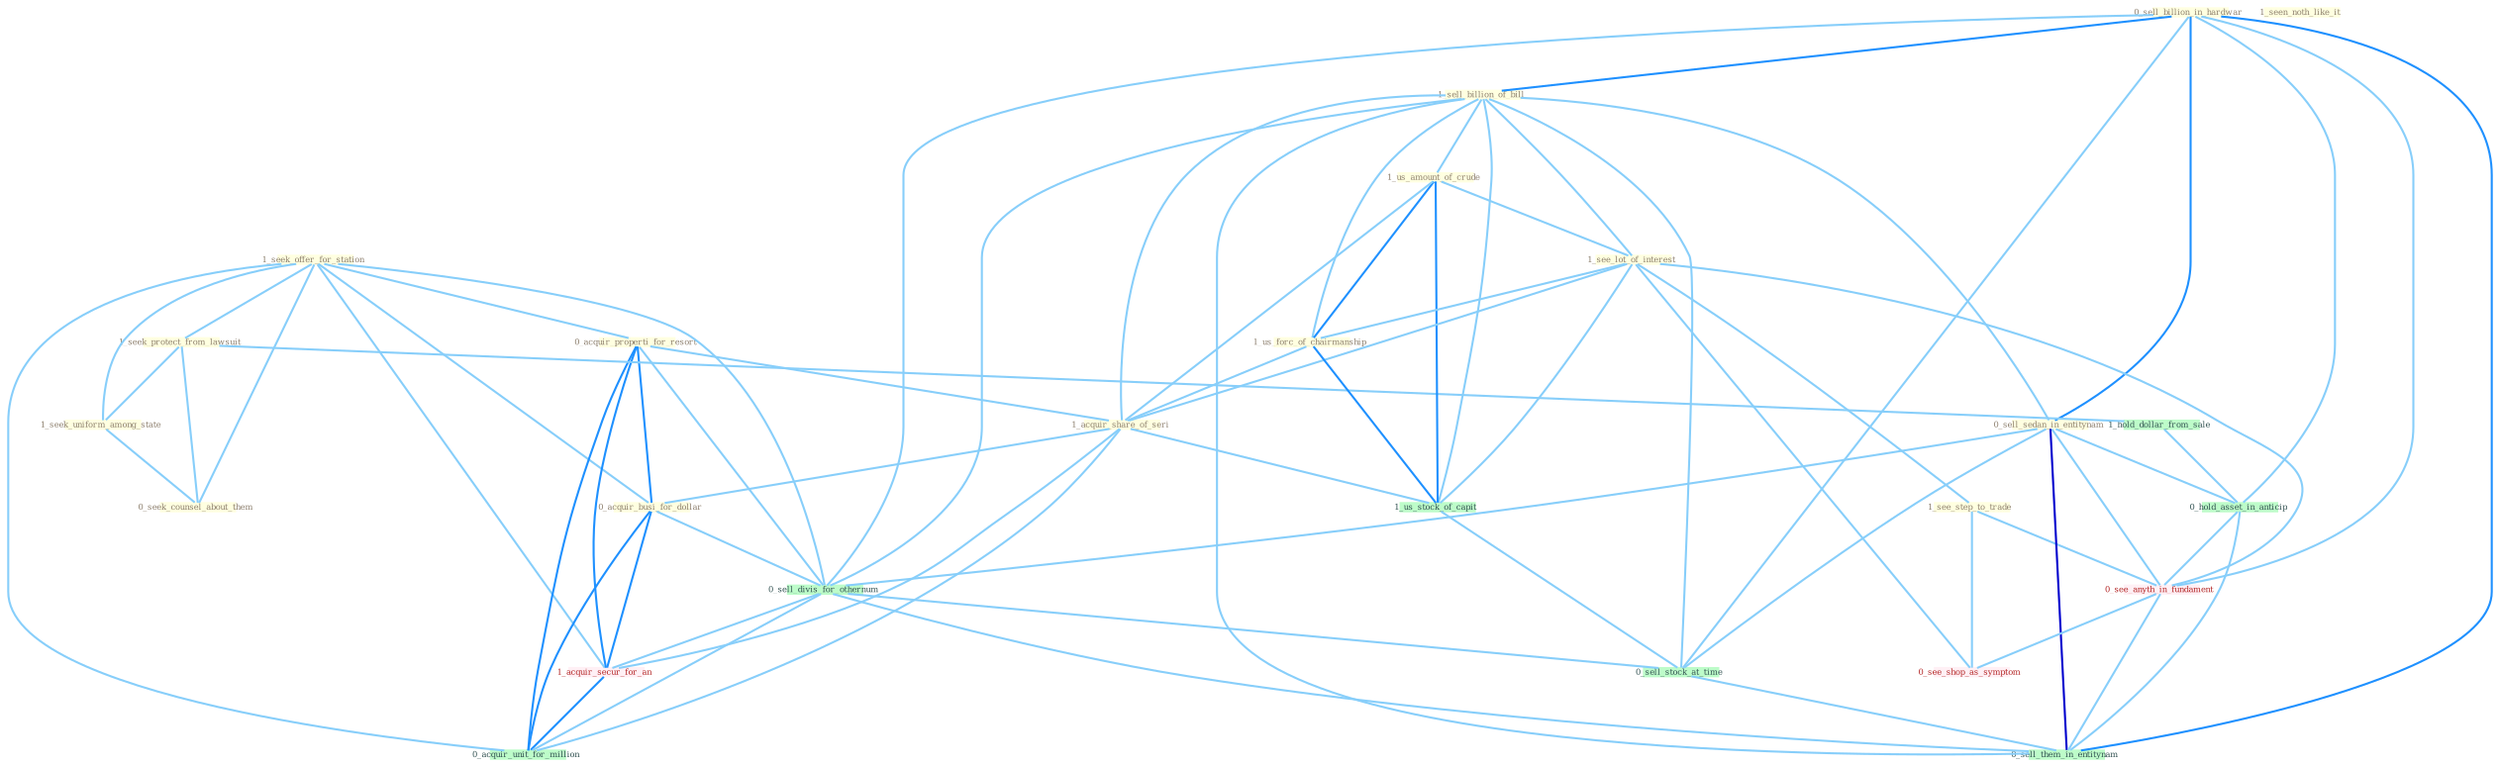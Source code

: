 Graph G{ 
    node
    [shape=polygon,style=filled,width=.5,height=.06,color="#BDFCC9",fixedsize=true,fontsize=4,
    fontcolor="#2f4f4f"];
    {node
    [color="#ffffe0", fontcolor="#8b7d6b"] "1_seek_offer_for_station " "0_acquir_properti_for_resort " "1_seen_noth_like_it " "0_sell_billion_in_hardwar " "1_seek_protect_from_lawsuit " "1_sell_billion_of_bill " "1_us_amount_of_crude " "1_see_lot_of_interest " "1_us_forc_of_chairmanship " "1_see_step_to_trade " "1_seek_uniform_among_state " "0_seek_counsel_about_them " "1_acquir_share_of_seri " "0_sell_sedan_in_entitynam " "0_acquir_busi_for_dollar "}
{node [color="#fff0f5", fontcolor="#b22222"] "1_acquir_secur_for_an " "0_see_anyth_in_fundament " "0_see_shop_as_symptom "}
edge [color="#B0E2FF"];

	"1_seek_offer_for_station " -- "0_acquir_properti_for_resort " [w="1", color="#87cefa" ];
	"1_seek_offer_for_station " -- "1_seek_protect_from_lawsuit " [w="1", color="#87cefa" ];
	"1_seek_offer_for_station " -- "1_seek_uniform_among_state " [w="1", color="#87cefa" ];
	"1_seek_offer_for_station " -- "0_seek_counsel_about_them " [w="1", color="#87cefa" ];
	"1_seek_offer_for_station " -- "0_acquir_busi_for_dollar " [w="1", color="#87cefa" ];
	"1_seek_offer_for_station " -- "0_sell_divis_for_othernum " [w="1", color="#87cefa" ];
	"1_seek_offer_for_station " -- "1_acquir_secur_for_an " [w="1", color="#87cefa" ];
	"1_seek_offer_for_station " -- "0_acquir_unit_for_million " [w="1", color="#87cefa" ];
	"0_acquir_properti_for_resort " -- "1_acquir_share_of_seri " [w="1", color="#87cefa" ];
	"0_acquir_properti_for_resort " -- "0_acquir_busi_for_dollar " [w="2", color="#1e90ff" , len=0.8];
	"0_acquir_properti_for_resort " -- "0_sell_divis_for_othernum " [w="1", color="#87cefa" ];
	"0_acquir_properti_for_resort " -- "1_acquir_secur_for_an " [w="2", color="#1e90ff" , len=0.8];
	"0_acquir_properti_for_resort " -- "0_acquir_unit_for_million " [w="2", color="#1e90ff" , len=0.8];
	"0_sell_billion_in_hardwar " -- "1_sell_billion_of_bill " [w="2", color="#1e90ff" , len=0.8];
	"0_sell_billion_in_hardwar " -- "0_sell_sedan_in_entitynam " [w="2", color="#1e90ff" , len=0.8];
	"0_sell_billion_in_hardwar " -- "0_sell_divis_for_othernum " [w="1", color="#87cefa" ];
	"0_sell_billion_in_hardwar " -- "0_hold_asset_in_anticip " [w="1", color="#87cefa" ];
	"0_sell_billion_in_hardwar " -- "0_sell_stock_at_time " [w="1", color="#87cefa" ];
	"0_sell_billion_in_hardwar " -- "0_see_anyth_in_fundament " [w="1", color="#87cefa" ];
	"0_sell_billion_in_hardwar " -- "0_sell_them_in_entitynam " [w="2", color="#1e90ff" , len=0.8];
	"1_seek_protect_from_lawsuit " -- "1_seek_uniform_among_state " [w="1", color="#87cefa" ];
	"1_seek_protect_from_lawsuit " -- "0_seek_counsel_about_them " [w="1", color="#87cefa" ];
	"1_seek_protect_from_lawsuit " -- "1_hold_dollar_from_sale " [w="1", color="#87cefa" ];
	"1_sell_billion_of_bill " -- "1_us_amount_of_crude " [w="1", color="#87cefa" ];
	"1_sell_billion_of_bill " -- "1_see_lot_of_interest " [w="1", color="#87cefa" ];
	"1_sell_billion_of_bill " -- "1_us_forc_of_chairmanship " [w="1", color="#87cefa" ];
	"1_sell_billion_of_bill " -- "1_acquir_share_of_seri " [w="1", color="#87cefa" ];
	"1_sell_billion_of_bill " -- "0_sell_sedan_in_entitynam " [w="1", color="#87cefa" ];
	"1_sell_billion_of_bill " -- "0_sell_divis_for_othernum " [w="1", color="#87cefa" ];
	"1_sell_billion_of_bill " -- "1_us_stock_of_capit " [w="1", color="#87cefa" ];
	"1_sell_billion_of_bill " -- "0_sell_stock_at_time " [w="1", color="#87cefa" ];
	"1_sell_billion_of_bill " -- "0_sell_them_in_entitynam " [w="1", color="#87cefa" ];
	"1_us_amount_of_crude " -- "1_see_lot_of_interest " [w="1", color="#87cefa" ];
	"1_us_amount_of_crude " -- "1_us_forc_of_chairmanship " [w="2", color="#1e90ff" , len=0.8];
	"1_us_amount_of_crude " -- "1_acquir_share_of_seri " [w="1", color="#87cefa" ];
	"1_us_amount_of_crude " -- "1_us_stock_of_capit " [w="2", color="#1e90ff" , len=0.8];
	"1_see_lot_of_interest " -- "1_us_forc_of_chairmanship " [w="1", color="#87cefa" ];
	"1_see_lot_of_interest " -- "1_see_step_to_trade " [w="1", color="#87cefa" ];
	"1_see_lot_of_interest " -- "1_acquir_share_of_seri " [w="1", color="#87cefa" ];
	"1_see_lot_of_interest " -- "1_us_stock_of_capit " [w="1", color="#87cefa" ];
	"1_see_lot_of_interest " -- "0_see_anyth_in_fundament " [w="1", color="#87cefa" ];
	"1_see_lot_of_interest " -- "0_see_shop_as_symptom " [w="1", color="#87cefa" ];
	"1_us_forc_of_chairmanship " -- "1_acquir_share_of_seri " [w="1", color="#87cefa" ];
	"1_us_forc_of_chairmanship " -- "1_us_stock_of_capit " [w="2", color="#1e90ff" , len=0.8];
	"1_see_step_to_trade " -- "0_see_anyth_in_fundament " [w="1", color="#87cefa" ];
	"1_see_step_to_trade " -- "0_see_shop_as_symptom " [w="1", color="#87cefa" ];
	"1_seek_uniform_among_state " -- "0_seek_counsel_about_them " [w="1", color="#87cefa" ];
	"1_acquir_share_of_seri " -- "0_acquir_busi_for_dollar " [w="1", color="#87cefa" ];
	"1_acquir_share_of_seri " -- "1_acquir_secur_for_an " [w="1", color="#87cefa" ];
	"1_acquir_share_of_seri " -- "1_us_stock_of_capit " [w="1", color="#87cefa" ];
	"1_acquir_share_of_seri " -- "0_acquir_unit_for_million " [w="1", color="#87cefa" ];
	"0_sell_sedan_in_entitynam " -- "0_sell_divis_for_othernum " [w="1", color="#87cefa" ];
	"0_sell_sedan_in_entitynam " -- "0_hold_asset_in_anticip " [w="1", color="#87cefa" ];
	"0_sell_sedan_in_entitynam " -- "0_sell_stock_at_time " [w="1", color="#87cefa" ];
	"0_sell_sedan_in_entitynam " -- "0_see_anyth_in_fundament " [w="1", color="#87cefa" ];
	"0_sell_sedan_in_entitynam " -- "0_sell_them_in_entitynam " [w="3", color="#0000cd" , len=0.6];
	"0_acquir_busi_for_dollar " -- "0_sell_divis_for_othernum " [w="1", color="#87cefa" ];
	"0_acquir_busi_for_dollar " -- "1_acquir_secur_for_an " [w="2", color="#1e90ff" , len=0.8];
	"0_acquir_busi_for_dollar " -- "0_acquir_unit_for_million " [w="2", color="#1e90ff" , len=0.8];
	"0_sell_divis_for_othernum " -- "1_acquir_secur_for_an " [w="1", color="#87cefa" ];
	"0_sell_divis_for_othernum " -- "0_sell_stock_at_time " [w="1", color="#87cefa" ];
	"0_sell_divis_for_othernum " -- "0_acquir_unit_for_million " [w="1", color="#87cefa" ];
	"0_sell_divis_for_othernum " -- "0_sell_them_in_entitynam " [w="1", color="#87cefa" ];
	"1_acquir_secur_for_an " -- "0_acquir_unit_for_million " [w="2", color="#1e90ff" , len=0.8];
	"1_us_stock_of_capit " -- "0_sell_stock_at_time " [w="1", color="#87cefa" ];
	"1_hold_dollar_from_sale " -- "0_hold_asset_in_anticip " [w="1", color="#87cefa" ];
	"0_hold_asset_in_anticip " -- "0_see_anyth_in_fundament " [w="1", color="#87cefa" ];
	"0_hold_asset_in_anticip " -- "0_sell_them_in_entitynam " [w="1", color="#87cefa" ];
	"0_sell_stock_at_time " -- "0_sell_them_in_entitynam " [w="1", color="#87cefa" ];
	"0_see_anyth_in_fundament " -- "0_see_shop_as_symptom " [w="1", color="#87cefa" ];
	"0_see_anyth_in_fundament " -- "0_sell_them_in_entitynam " [w="1", color="#87cefa" ];
}